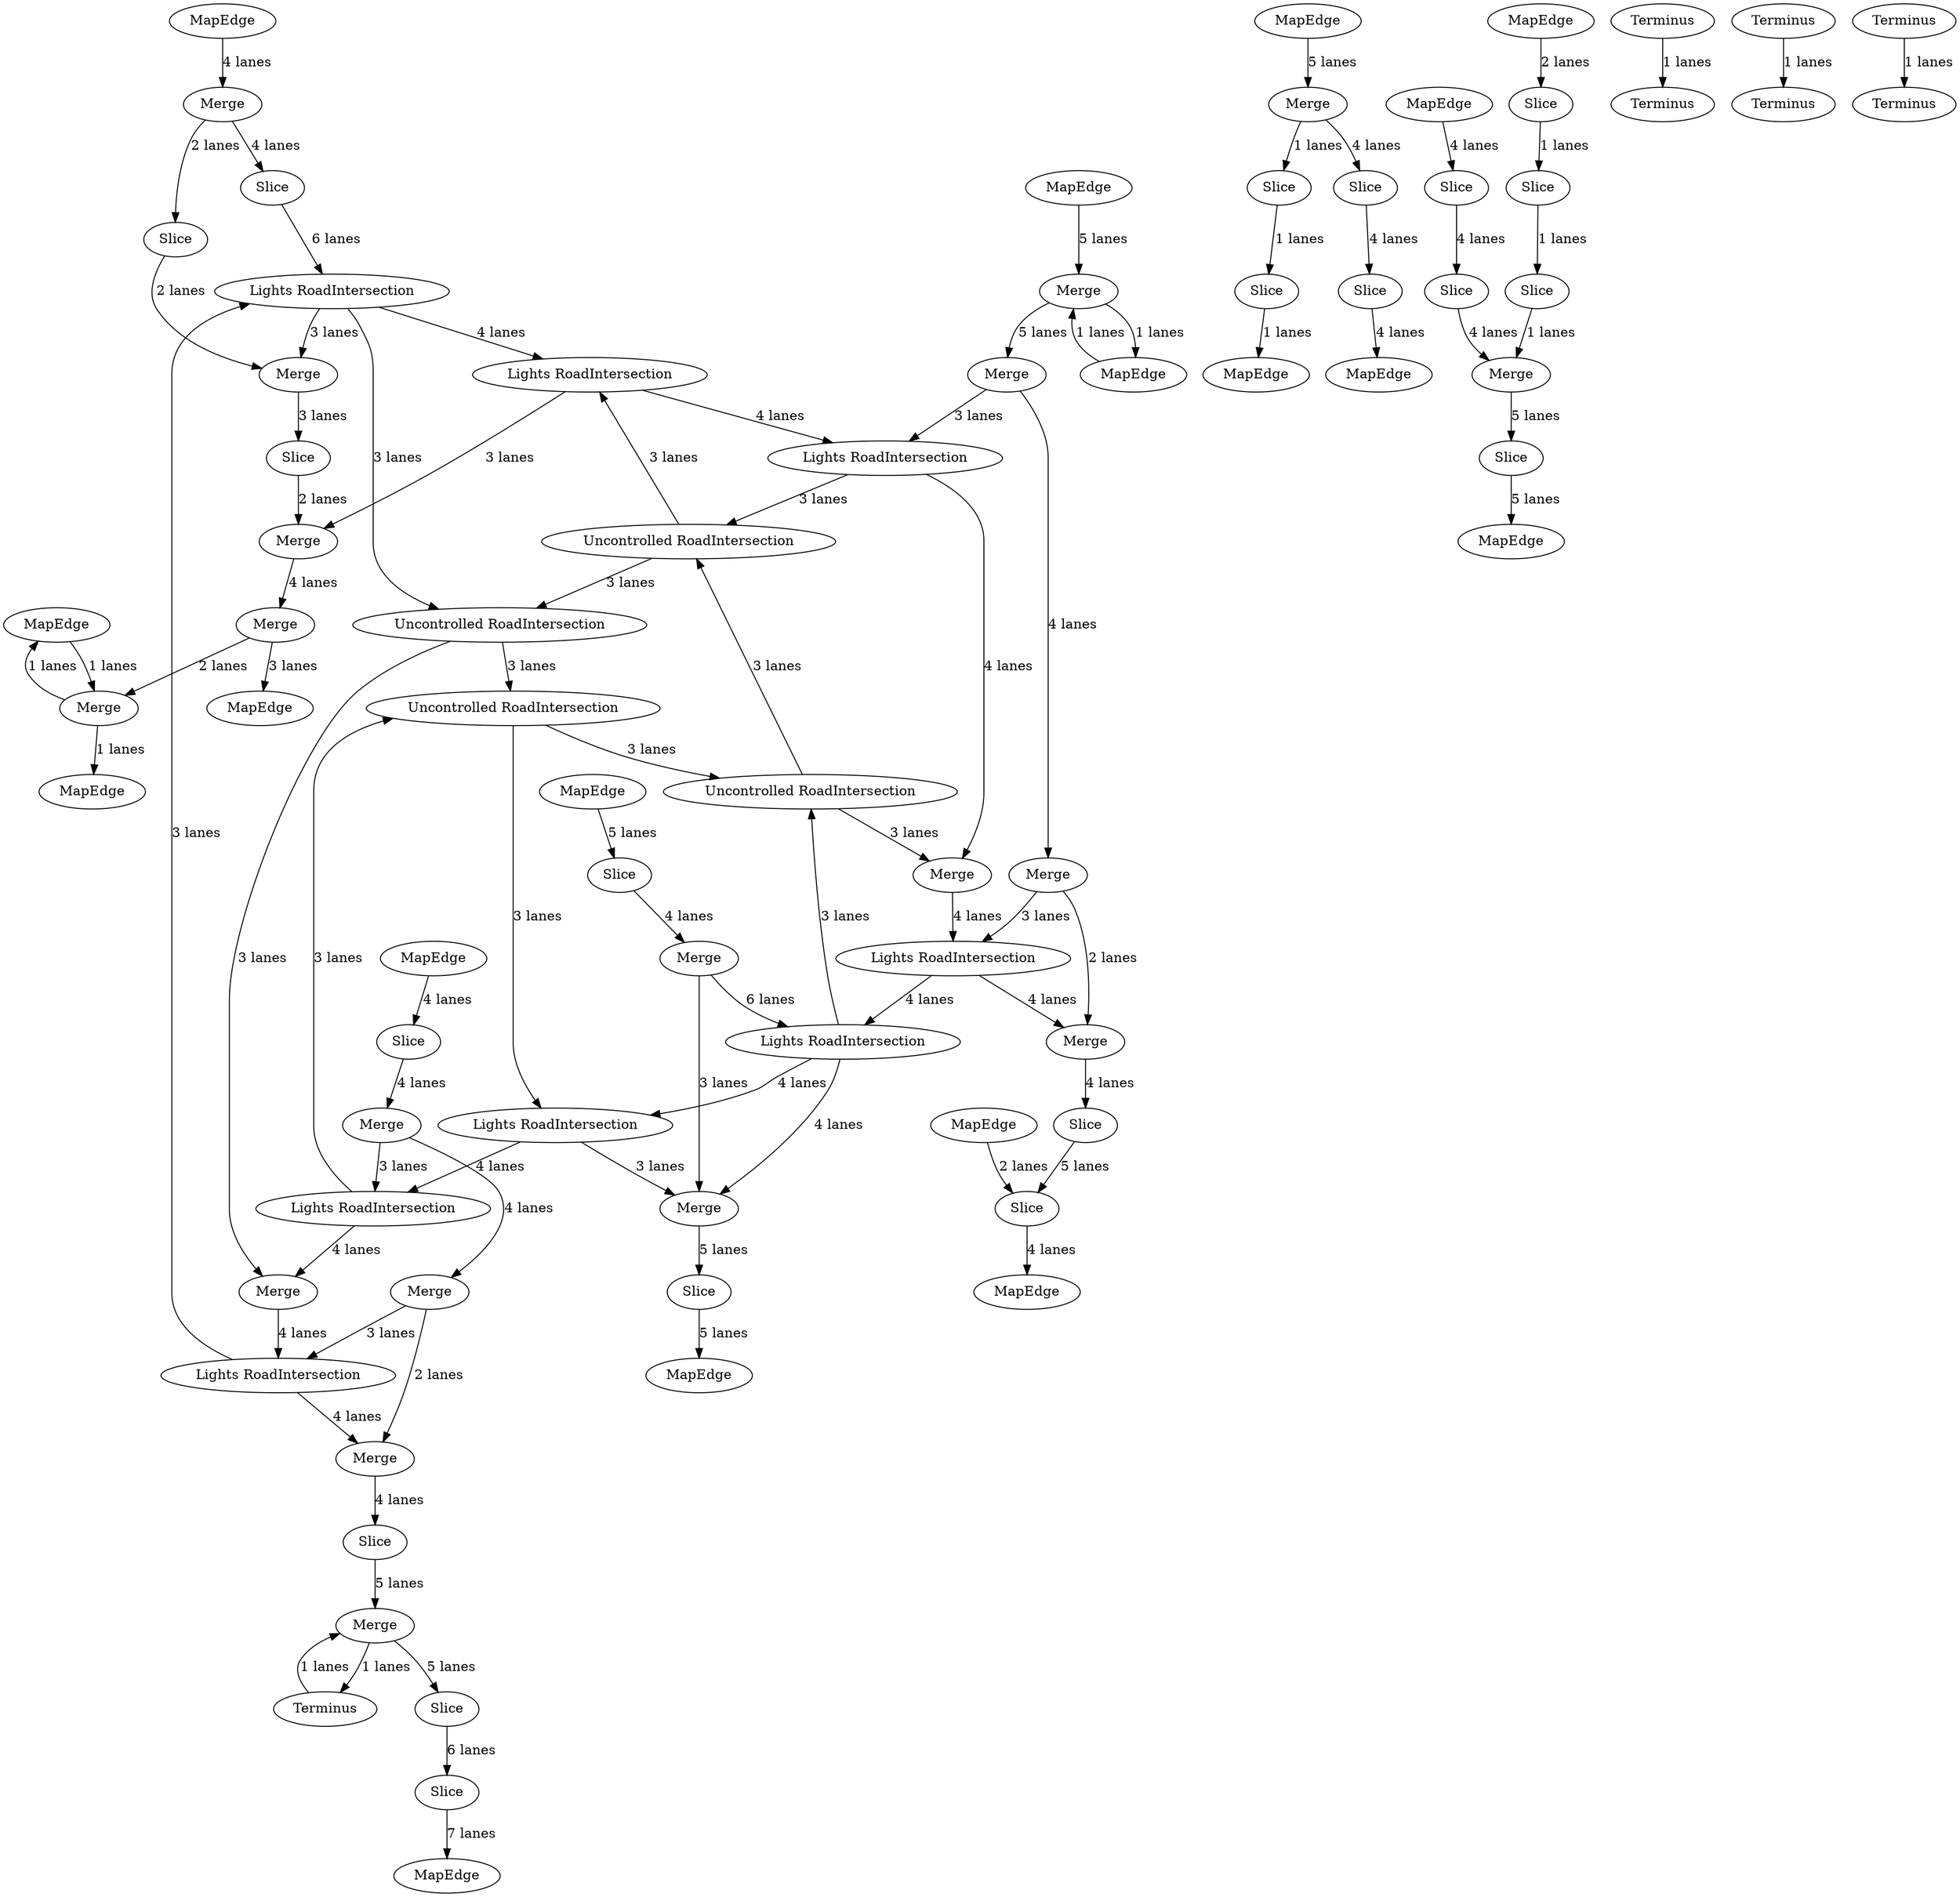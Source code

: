 digraph {
    0 [ label = "MapEdge" ]
    1 [ label = "MapEdge" ]
    2 [ label = "MapEdge" ]
    3 [ label = "Slice" ]
    4 [ label = "Terminus" ]
    5 [ label = "Slice" ]
    6 [ label = "Merge" ]
    7 [ label = "Merge" ]
    8 [ label = "Slice" ]
    9 [ label = "Slice" ]
    10 [ label = "Slice" ]
    11 [ label = "Merge" ]
    12 [ label = "MapEdge" ]
    13 [ label = "Merge" ]
    14 [ label = "MapEdge" ]
    15 [ label = "Slice" ]
    16 [ label = "Lights RoadIntersection" ]
    17 [ label = "Merge" ]
    18 [ label = "Lights RoadIntersection" ]
    19 [ label = "Merge" ]
    20 [ label = "Merge" ]
    21 [ label = "Merge" ]
    22 [ label = "Merge" ]
    23 [ label = "Slice" ]
    24 [ label = "MapEdge" ]
    25 [ label = "MapEdge" ]
    26 [ label = "Merge" ]
    27 [ label = "Slice" ]
    28 [ label = "Slice" ]
    29 [ label = "Lights RoadIntersection" ]
    30 [ label = "Lights RoadIntersection" ]
    31 [ label = "Slice" ]
    32 [ label = "Slice" ]
    33 [ label = "Merge" ]
    34 [ label = "MapEdge" ]
    35 [ label = "Uncontrolled RoadIntersection" ]
    36 [ label = "Uncontrolled RoadIntersection" ]
    37 [ label = "Uncontrolled RoadIntersection" ]
    38 [ label = "Uncontrolled RoadIntersection" ]
    39 [ label = "Slice" ]
    40 [ label = "Merge" ]
    41 [ label = "Slice" ]
    42 [ label = "Lights RoadIntersection" ]
    43 [ label = "Slice" ]
    44 [ label = "MapEdge" ]
    45 [ label = "Lights RoadIntersection" ]
    46 [ label = "Slice" ]
    47 [ label = "Slice" ]
    48 [ label = "Slice" ]
    49 [ label = "MapEdge" ]
    50 [ label = "Merge" ]
    51 [ label = "MapEdge" ]
    52 [ label = "Merge" ]
    53 [ label = "Merge" ]
    54 [ label = "Merge" ]
    55 [ label = "Slice" ]
    56 [ label = "Lights RoadIntersection" ]
    57 [ label = "Merge" ]
    58 [ label = "Lights RoadIntersection" ]
    59 [ label = "MapEdge" ]
    60 [ label = "Terminus" ]
    61 [ label = "Merge" ]
    62 [ label = "Terminus" ]
    63 [ label = "Terminus" ]
    64 [ label = "Terminus" ]
    65 [ label = "Terminus" ]
    66 [ label = "Merge" ]
    67 [ label = "Slice" ]
    68 [ label = "Terminus" ]
    69 [ label = "Slice" ]
    70 [ label = "Slice" ]
    71 [ label = "MapEdge" ]
    72 [ label = "MapEdge" ]
    73 [ label = "MapEdge" ]
    74 [ label = "MapEdge" ]
    75 [ label = "MapEdge" ]
    76 [ label = "MapEdge" ]
    53 -> 42 [ label = "3 lanes" ]
    22 -> 30 [ label = "3 lanes" ]
    55 -> 59 [ label = "5 lanes" ]
    23 -> 22 [ label = "4 lanes" ]
    24 -> 23 [ label = "4 lanes" ]
    39 -> 41 [ label = "4 lanes" ]
    27 -> 25 [ label = "1 lanes" ]
    47 -> 46 [ label = "1 lanes" ]
    34 -> 33 [ label = "5 lanes" ]
    51 -> 52 [ label = "5 lanes" ]
    52 -> 53 [ label = "5 lanes" ]
    7 -> 8 [ label = "2 lanes" ]
    0 -> 11 [ label = "1 lanes" ]
    11 -> 0 [ label = "1 lanes" ]
    11 -> 73 [ label = "1 lanes" ]
    19 -> 11 [ label = "2 lanes" ]
    29 -> 42 [ label = "4 lanes" ]
    30 -> 26 [ label = "4 lanes" ]
    26 -> 18 [ label = "4 lanes" ]
    58 -> 45 [ label = "4 lanes" ]
    42 -> 50 [ label = "4 lanes" ]
    50 -> 56 [ label = "4 lanes" ]
    16 -> 29 [ label = "4 lanes" ]
    18 -> 13 [ label = "4 lanes" ]
    13 -> 10 [ label = "4 lanes" ]
    56 -> 61 [ label = "4 lanes" ]
    45 -> 30 [ label = "4 lanes" ]
    30 -> 36 [ label = "3 lanes" ]
    42 -> 37 [ label = "3 lanes" ]
    16 -> 35 [ label = "3 lanes" ]
    58 -> 38 [ label = "3 lanes" ]
    19 -> 74 [ label = "3 lanes" ]
    56 -> 58 [ label = "4 lanes" ]
    18 -> 16 [ label = "3 lanes" ]
    58 -> 57 [ label = "4 lanes" ]
    37 -> 35 [ label = "3 lanes" ]
    35 -> 36 [ label = "3 lanes" ]
    37 -> 29 [ label = "3 lanes" ]
    36 -> 45 [ label = "3 lanes" ]
    38 -> 37 [ label = "3 lanes" ]
    36 -> 38 [ label = "3 lanes" ]
    35 -> 26 [ label = "3 lanes" ]
    38 -> 50 [ label = "3 lanes" ]
    54 -> 61 [ label = "2 lanes" ]
    45 -> 57 [ label = "3 lanes" ]
    29 -> 21 [ label = "3 lanes" ]
    20 -> 13 [ label = "2 lanes" ]
    52 -> 72 [ label = "1 lanes" ]
    72 -> 52 [ label = "1 lanes" ]
    76 -> 69 [ label = "2 lanes" ]
    57 -> 55 [ label = "5 lanes" ]
    1 -> 7 [ label = "4 lanes" ]
    41 -> 40 [ label = "4 lanes" ]
    46 -> 40 [ label = "1 lanes" ]
    33 -> 32 [ label = "4 lanes" ]
    43 -> 44 [ label = "5 lanes" ]
    32 -> 31 [ label = "4 lanes" ]
    33 -> 28 [ label = "1 lanes" ]
    28 -> 27 [ label = "1 lanes" ]
    21 -> 19 [ label = "4 lanes" ]
    53 -> 54 [ label = "4 lanes" ]
    54 -> 56 [ label = "3 lanes" ]
    17 -> 15 [ label = "3 lanes" ]
    22 -> 20 [ label = "4 lanes" ]
    20 -> 18 [ label = "3 lanes" ]
    70 -> 66 [ label = "4 lanes" ]
    75 -> 70 [ label = "5 lanes" ]
    3 -> 2 [ label = "7 lanes" ]
    5 -> 3 [ label = "6 lanes" ]
    9 -> 16 [ label = "6 lanes" ]
    67 -> 69 [ label = "5 lanes" ]
    69 -> 71 [ label = "4 lanes" ]
    63 -> 64 [ label = "1 lanes" ]
    60 -> 62 [ label = "1 lanes" ]
    7 -> 9 [ label = "4 lanes" ]
    31 -> 12 [ label = "4 lanes" ]
    14 -> 39 [ label = "4 lanes" ]
    48 -> 47 [ label = "1 lanes" ]
    49 -> 48 [ label = "2 lanes" ]
    40 -> 43 [ label = "5 lanes" ]
    65 -> 68 [ label = "1 lanes" ]
    61 -> 67 [ label = "4 lanes" ]
    66 -> 58 [ label = "6 lanes" ]
    10 -> 6 [ label = "5 lanes" ]
    6 -> 5 [ label = "5 lanes" ]
    66 -> 57 [ label = "3 lanes" ]
    8 -> 17 [ label = "2 lanes" ]
    6 -> 4 [ label = "1 lanes" ]
    4 -> 6 [ label = "1 lanes" ]
    16 -> 17 [ label = "3 lanes" ]
    15 -> 21 [ label = "2 lanes" ]
}
